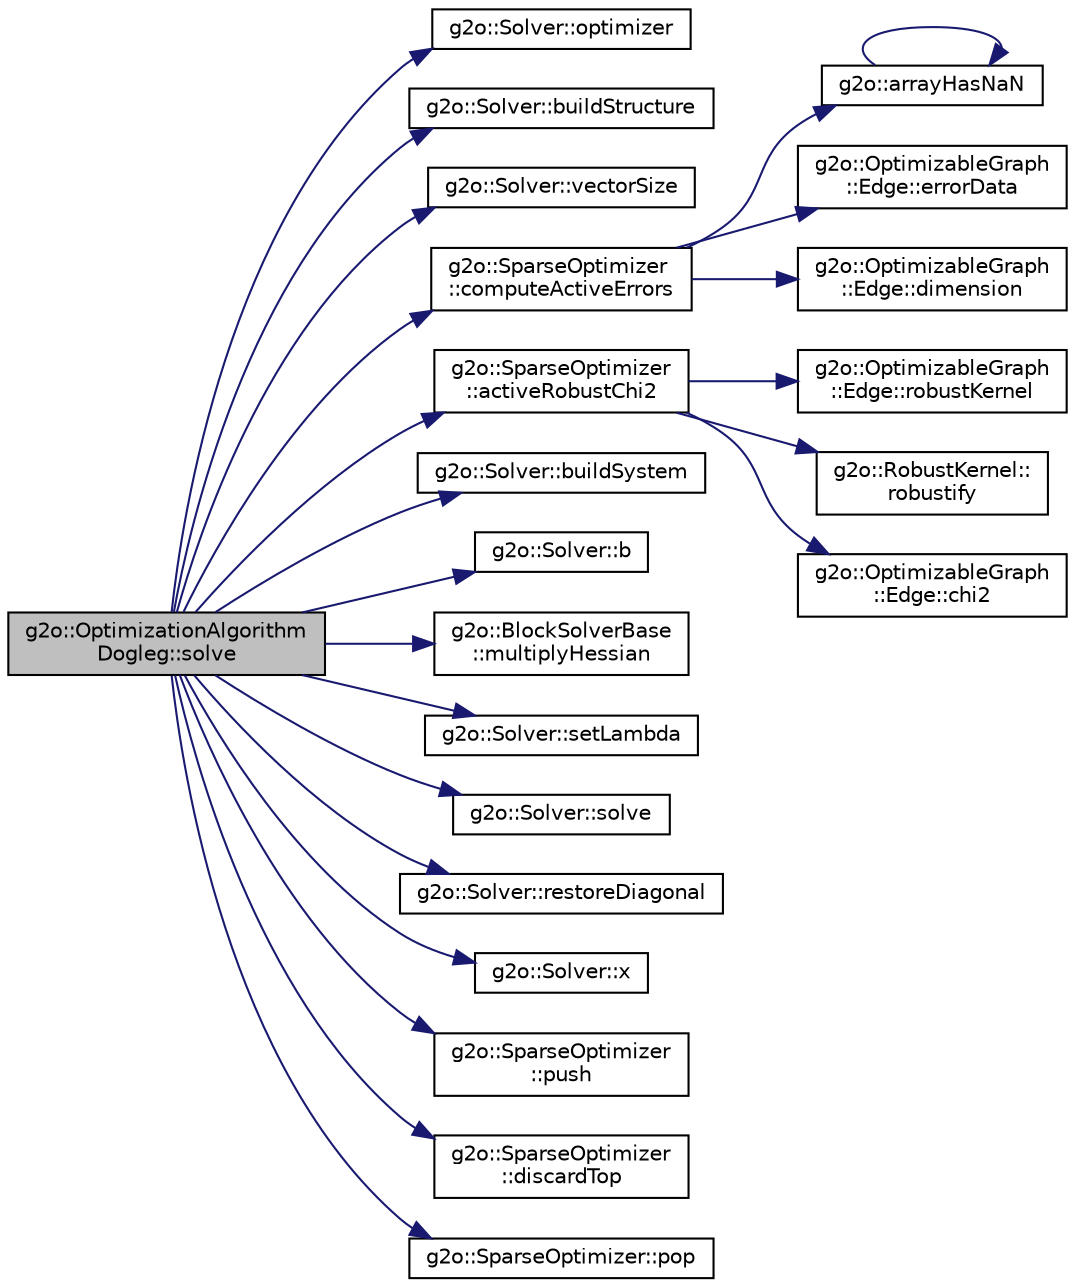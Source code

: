digraph "g2o::OptimizationAlgorithmDogleg::solve"
{
  edge [fontname="Helvetica",fontsize="10",labelfontname="Helvetica",labelfontsize="10"];
  node [fontname="Helvetica",fontsize="10",shape=record];
  rankdir="LR";
  Node6 [label="g2o::OptimizationAlgorithm\lDogleg::solve",height=0.2,width=0.4,color="black", fillcolor="grey75", style="filled", fontcolor="black"];
  Node6 -> Node7 [color="midnightblue",fontsize="10",style="solid",fontname="Helvetica"];
  Node7 [label="g2o::Solver::optimizer",height=0.2,width=0.4,color="black", fillcolor="white", style="filled",URL="$classg2o_1_1_solver.html#a266bc31d289e824de6166522579ed385",tooltip="the optimizer (graph) on which the solver works "];
  Node6 -> Node8 [color="midnightblue",fontsize="10",style="solid",fontname="Helvetica"];
  Node8 [label="g2o::Solver::buildStructure",height=0.2,width=0.4,color="black", fillcolor="white", style="filled",URL="$classg2o_1_1_solver.html#a6c93ac0f528ffe05867d33150c54f46f"];
  Node6 -> Node9 [color="midnightblue",fontsize="10",style="solid",fontname="Helvetica"];
  Node9 [label="g2o::Solver::vectorSize",height=0.2,width=0.4,color="black", fillcolor="white", style="filled",URL="$classg2o_1_1_solver.html#a7a5907ca706eef77acce4ab534857c96",tooltip="return the size of the solution vector (x) and b "];
  Node6 -> Node10 [color="midnightblue",fontsize="10",style="solid",fontname="Helvetica"];
  Node10 [label="g2o::SparseOptimizer\l::computeActiveErrors",height=0.2,width=0.4,color="black", fillcolor="white", style="filled",URL="$classg2o_1_1_sparse_optimizer.html#a09572668aa85b75a5bebf7b66401ce8f"];
  Node10 -> Node11 [color="midnightblue",fontsize="10",style="solid",fontname="Helvetica"];
  Node11 [label="g2o::arrayHasNaN",height=0.2,width=0.4,color="black", fillcolor="white", style="filled",URL="$misc_8h.html#a123840a60e0d1dde58088d15a1e1fffa"];
  Node11 -> Node11 [color="midnightblue",fontsize="10",style="solid",fontname="Helvetica"];
  Node10 -> Node12 [color="midnightblue",fontsize="10",style="solid",fontname="Helvetica"];
  Node12 [label="g2o::OptimizableGraph\l::Edge::errorData",height=0.2,width=0.4,color="black", fillcolor="white", style="filled",URL="$classg2o_1_1_optimizable_graph_1_1_edge.html#a5f2a4b6efa2d0ae600f94a28a6ba58cf",tooltip="returns the error vector cached after calling the computeError; "];
  Node10 -> Node13 [color="midnightblue",fontsize="10",style="solid",fontname="Helvetica"];
  Node13 [label="g2o::OptimizableGraph\l::Edge::dimension",height=0.2,width=0.4,color="black", fillcolor="white", style="filled",URL="$classg2o_1_1_optimizable_graph_1_1_edge.html#a0eb19697e201bd195c45ca78d55fd041",tooltip="returns the dimensions of the error function "];
  Node6 -> Node14 [color="midnightblue",fontsize="10",style="solid",fontname="Helvetica"];
  Node14 [label="g2o::SparseOptimizer\l::activeRobustChi2",height=0.2,width=0.4,color="black", fillcolor="white", style="filled",URL="$classg2o_1_1_sparse_optimizer.html#a9a8950d87cbbfe991b5f6381db19593c"];
  Node14 -> Node15 [color="midnightblue",fontsize="10",style="solid",fontname="Helvetica"];
  Node15 [label="g2o::OptimizableGraph\l::Edge::robustKernel",height=0.2,width=0.4,color="black", fillcolor="white", style="filled",URL="$classg2o_1_1_optimizable_graph_1_1_edge.html#a4fe9c69dc5275ca661e793aca6e2d93c",tooltip="if NOT NULL, error of this edge will be robustifed with the kernel "];
  Node14 -> Node16 [color="midnightblue",fontsize="10",style="solid",fontname="Helvetica"];
  Node16 [label="g2o::RobustKernel::\lrobustify",height=0.2,width=0.4,color="black", fillcolor="white", style="filled",URL="$classg2o_1_1_robust_kernel.html#ab47b071a0cfe466be063f0104bc41d0f"];
  Node14 -> Node17 [color="midnightblue",fontsize="10",style="solid",fontname="Helvetica"];
  Node17 [label="g2o::OptimizableGraph\l::Edge::chi2",height=0.2,width=0.4,color="black", fillcolor="white", style="filled",URL="$classg2o_1_1_optimizable_graph_1_1_edge.html#a182bd2c109d50283c638d9b295f2f3d7",tooltip="computes the chi2 based on the cached error value, only valid after computeError has been called..."];
  Node6 -> Node18 [color="midnightblue",fontsize="10",style="solid",fontname="Helvetica"];
  Node18 [label="g2o::Solver::buildSystem",height=0.2,width=0.4,color="black", fillcolor="white", style="filled",URL="$classg2o_1_1_solver.html#ac1565e85d5ca68a87ad7f06f8164a8c0"];
  Node6 -> Node19 [color="midnightblue",fontsize="10",style="solid",fontname="Helvetica"];
  Node19 [label="g2o::Solver::b",height=0.2,width=0.4,color="black", fillcolor="white", style="filled",URL="$classg2o_1_1_solver.html#a3212ad9d80f8f5ad15b72c2b55000095",tooltip="return b, the right hand side of the system "];
  Node6 -> Node20 [color="midnightblue",fontsize="10",style="solid",fontname="Helvetica"];
  Node20 [label="g2o::BlockSolverBase\l::multiplyHessian",height=0.2,width=0.4,color="black", fillcolor="white", style="filled",URL="$classg2o_1_1_block_solver_base.html#a4ff7072751bfa1b7fcf91f8219e18e13"];
  Node6 -> Node21 [color="midnightblue",fontsize="10",style="solid",fontname="Helvetica"];
  Node21 [label="g2o::Solver::setLambda",height=0.2,width=0.4,color="black", fillcolor="white", style="filled",URL="$classg2o_1_1_solver.html#a94a0d5196c7859c6c37fc2368ac56be3"];
  Node6 -> Node22 [color="midnightblue",fontsize="10",style="solid",fontname="Helvetica"];
  Node22 [label="g2o::Solver::solve",height=0.2,width=0.4,color="black", fillcolor="white", style="filled",URL="$classg2o_1_1_solver.html#a9c359a886db57f2f81e54a2113f3bd38"];
  Node6 -> Node23 [color="midnightblue",fontsize="10",style="solid",fontname="Helvetica"];
  Node23 [label="g2o::Solver::restoreDiagonal",height=0.2,width=0.4,color="black", fillcolor="white", style="filled",URL="$classg2o_1_1_solver.html#a3c40dae9b999c4d18e57b02fd0e0ade2"];
  Node6 -> Node24 [color="midnightblue",fontsize="10",style="solid",fontname="Helvetica"];
  Node24 [label="g2o::Solver::x",height=0.2,width=0.4,color="black", fillcolor="white", style="filled",URL="$classg2o_1_1_solver.html#acb097d8568624a1f3af4dba808e5593b",tooltip="return x, the solution vector "];
  Node6 -> Node25 [color="midnightblue",fontsize="10",style="solid",fontname="Helvetica"];
  Node25 [label="g2o::SparseOptimizer\l::push",height=0.2,width=0.4,color="black", fillcolor="white", style="filled",URL="$classg2o_1_1_sparse_optimizer.html#a08833d6f9ae487f5608f6113f3635b6b",tooltip="push the estimate of a subset of the variables onto a stack "];
  Node6 -> Node26 [color="midnightblue",fontsize="10",style="solid",fontname="Helvetica"];
  Node26 [label="g2o::SparseOptimizer\l::discardTop",height=0.2,width=0.4,color="black", fillcolor="white", style="filled",URL="$classg2o_1_1_sparse_optimizer.html#ac6344493dc9f66d5443759ff9f2abf6c",tooltip="ignore the latest stored element on the stack, remove it from the stack but do not restore the estima..."];
  Node6 -> Node27 [color="midnightblue",fontsize="10",style="solid",fontname="Helvetica"];
  Node27 [label="g2o::SparseOptimizer::pop",height=0.2,width=0.4,color="black", fillcolor="white", style="filled",URL="$classg2o_1_1_sparse_optimizer.html#a57dbbb584122c6cfa292bb79d8fcd7ad",tooltip="pop (restore) the estimate a subset of the variables from the stack "];
}
